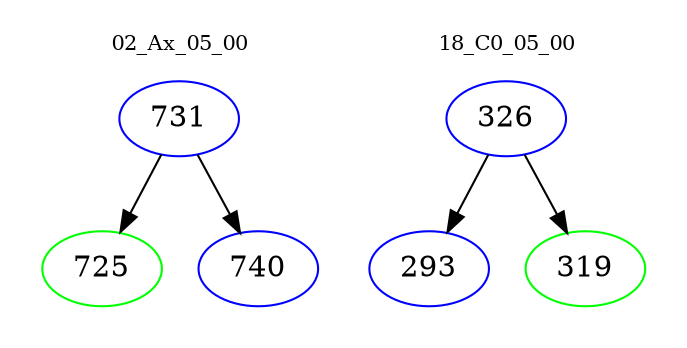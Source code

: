 digraph{
subgraph cluster_0 {
color = white
label = "02_Ax_05_00";
fontsize=10;
T0_731 [label="731", color="blue"]
T0_731 -> T0_725 [color="black"]
T0_725 [label="725", color="green"]
T0_731 -> T0_740 [color="black"]
T0_740 [label="740", color="blue"]
}
subgraph cluster_1 {
color = white
label = "18_C0_05_00";
fontsize=10;
T1_326 [label="326", color="blue"]
T1_326 -> T1_293 [color="black"]
T1_293 [label="293", color="blue"]
T1_326 -> T1_319 [color="black"]
T1_319 [label="319", color="green"]
}
}
